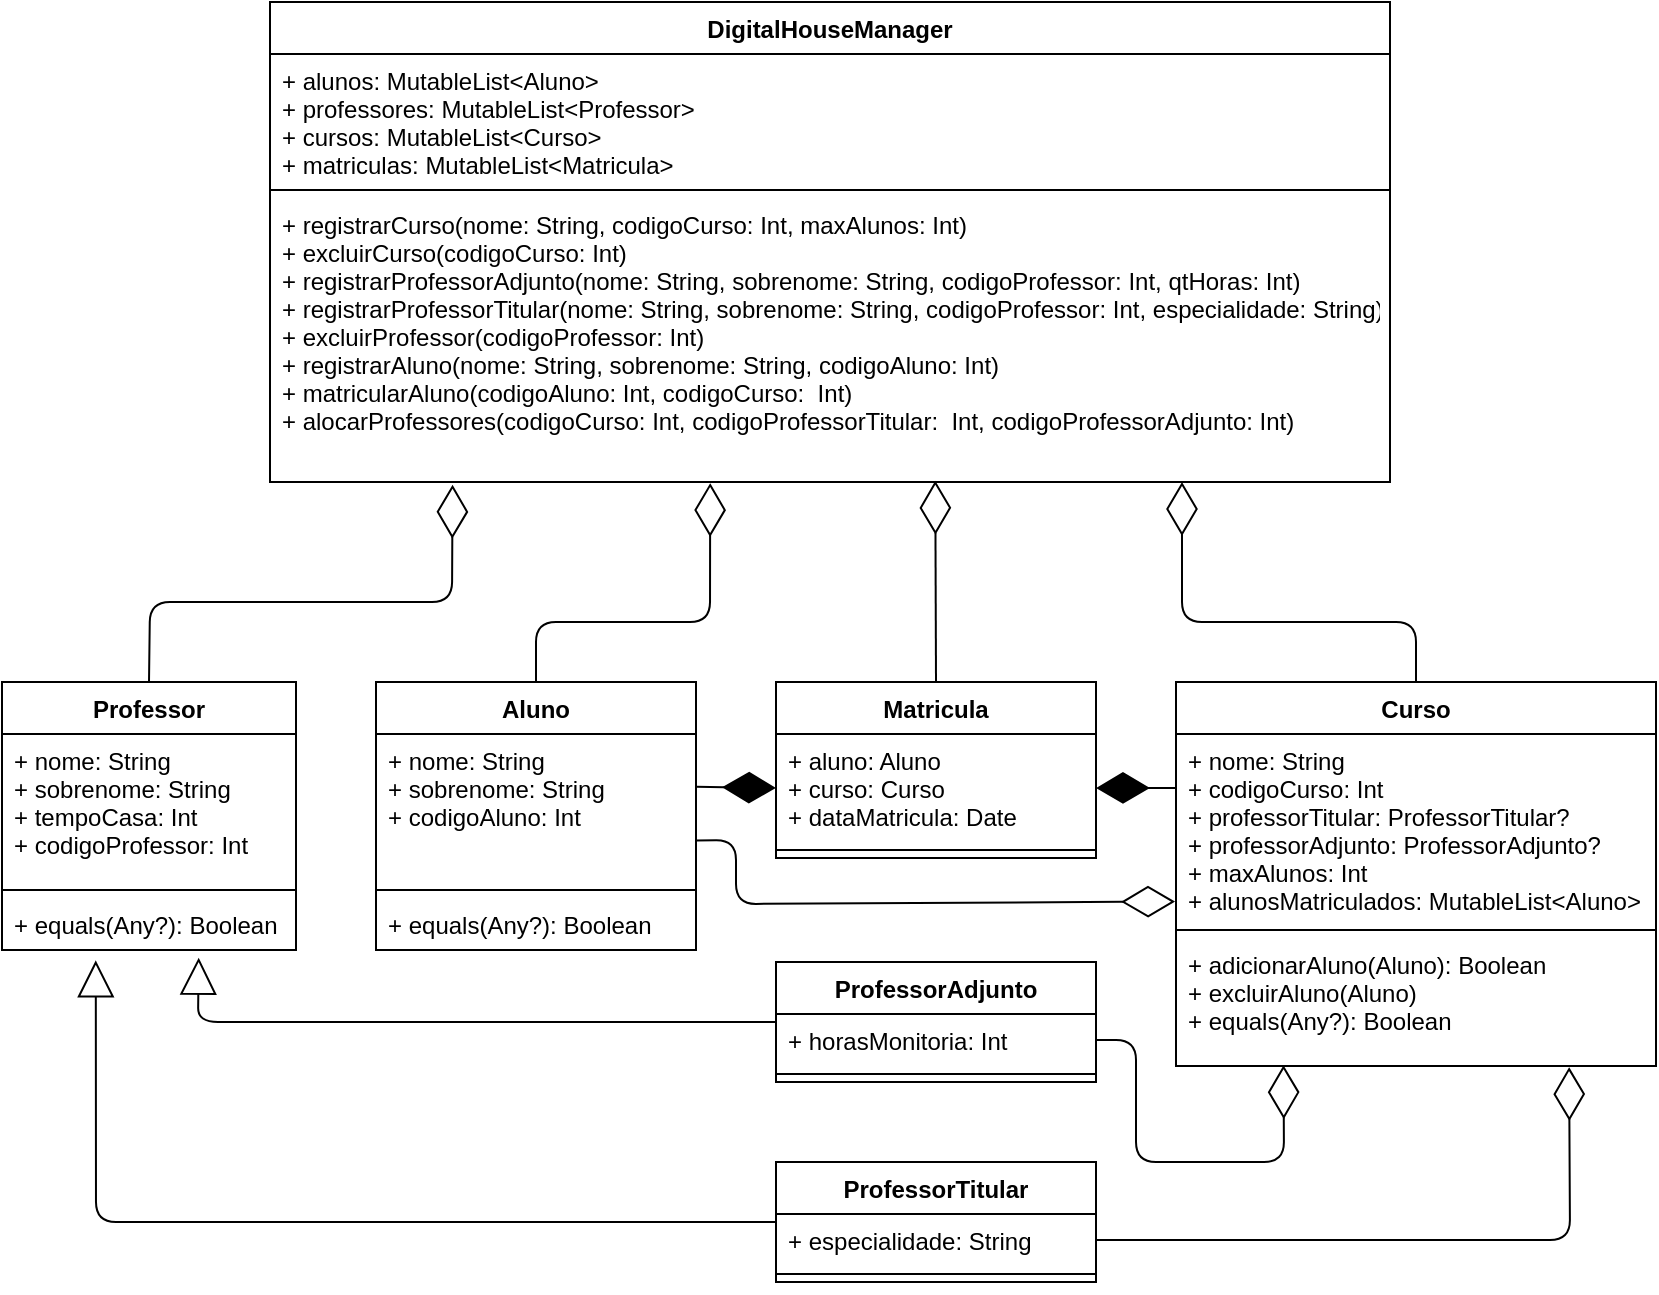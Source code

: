<mxfile version="13.7.5" type="device"><diagram id="wnTWCG0DN7KBjwDWlvHC" name="Page-1"><mxGraphModel dx="2310" dy="829" grid="1" gridSize="10" guides="1" tooltips="1" connect="1" arrows="1" fold="1" page="1" pageScale="1" pageWidth="827" pageHeight="1169" math="0" shadow="0"><root><mxCell id="0"/><mxCell id="1" parent="0"/><mxCell id="6NqTUDe6gUxeEQi10iVj-20" value="" style="endArrow=block;endSize=16;endFill=0;html=1;exitX=0;exitY=0.5;exitDx=0;exitDy=0;entryX=0.319;entryY=1.199;entryDx=0;entryDy=0;entryPerimeter=0;" edge="1" parent="1" source="6NqTUDe6gUxeEQi10iVj-13" target="6NqTUDe6gUxeEQi10iVj-12"><mxGeometry width="160" relative="1" as="geometry"><mxPoint x="-507" y="800" as="sourcePoint"/><mxPoint x="-347" y="800" as="targetPoint"/><Array as="points"><mxPoint x="-780" y="610"/></Array></mxGeometry></mxCell><mxCell id="6NqTUDe6gUxeEQi10iVj-21" value="" style="endArrow=block;endSize=16;endFill=0;html=1;exitX=0;exitY=0.5;exitDx=0;exitDy=0;entryX=0.669;entryY=1.147;entryDx=0;entryDy=0;entryPerimeter=0;" edge="1" parent="1" source="6NqTUDe6gUxeEQi10iVj-17" target="6NqTUDe6gUxeEQi10iVj-12"><mxGeometry width="160" relative="1" as="geometry"><mxPoint x="-447" y="800" as="sourcePoint"/><mxPoint x="-407" y="740.006" as="targetPoint"/><Array as="points"><mxPoint x="-729" y="510"/></Array></mxGeometry></mxCell><mxCell id="6NqTUDe6gUxeEQi10iVj-23" value="" style="endArrow=diamondThin;endFill=0;endSize=24;html=1;exitX=1;exitY=0.5;exitDx=0;exitDy=0;entryX=0.819;entryY=1.009;entryDx=0;entryDy=0;entryPerimeter=0;" edge="1" parent="1" source="6NqTUDe6gUxeEQi10iVj-14" target="6NqTUDe6gUxeEQi10iVj-8"><mxGeometry width="160" relative="1" as="geometry"><mxPoint x="-193" y="620" as="sourcePoint"/><mxPoint x="-33" y="620" as="targetPoint"/><Array as="points"><mxPoint x="-43" y="619"/></Array></mxGeometry></mxCell><mxCell id="6NqTUDe6gUxeEQi10iVj-24" value="" style="endArrow=diamondThin;endFill=0;endSize=24;html=1;exitX=1;exitY=0.5;exitDx=0;exitDy=0;entryX=0.224;entryY=0.994;entryDx=0;entryDy=0;entryPerimeter=0;" edge="1" parent="1" source="6NqTUDe6gUxeEQi10iVj-18" target="6NqTUDe6gUxeEQi10iVj-8"><mxGeometry width="160" relative="1" as="geometry"><mxPoint x="-247" y="398" as="sourcePoint"/><mxPoint x="-7" y="570" as="targetPoint"/><Array as="points"><mxPoint x="-260" y="519"/><mxPoint x="-260" y="580"/><mxPoint x="-186" y="580"/></Array></mxGeometry></mxCell><mxCell id="6NqTUDe6gUxeEQi10iVj-31" value="" style="endArrow=diamondThin;endFill=1;endSize=24;html=1;exitX=-0.002;exitY=0.287;exitDx=0;exitDy=0;exitPerimeter=0;entryX=1;entryY=0.5;entryDx=0;entryDy=0;" edge="1" parent="1" source="6NqTUDe6gUxeEQi10iVj-6" target="6NqTUDe6gUxeEQi10iVj-27"><mxGeometry width="160" relative="1" as="geometry"><mxPoint x="-147" y="360" as="sourcePoint"/><mxPoint x="-247" y="270" as="targetPoint"/></mxGeometry></mxCell><mxCell id="6NqTUDe6gUxeEQi10iVj-32" value="" style="endArrow=diamondThin;endFill=0;endSize=24;html=1;entryX=-0.002;entryY=0.891;entryDx=0;entryDy=0;entryPerimeter=0;exitX=1;exitY=0.72;exitDx=0;exitDy=0;exitPerimeter=0;" edge="1" parent="1" source="6NqTUDe6gUxeEQi10iVj-2" target="6NqTUDe6gUxeEQi10iVj-6"><mxGeometry width="160" relative="1" as="geometry"><mxPoint x="-487" y="403" as="sourcePoint"/><mxPoint x="-88" y="403" as="targetPoint"/><Array as="points"><mxPoint x="-460" y="419"/><mxPoint x="-460" y="451"/></Array></mxGeometry></mxCell><mxCell id="6NqTUDe6gUxeEQi10iVj-37" value="" style="endArrow=diamondThin;endFill=1;endSize=24;html=1;exitX=1;exitY=0.357;exitDx=0;exitDy=0;exitPerimeter=0;entryX=0;entryY=0.5;entryDx=0;entryDy=0;" edge="1" parent="1" source="6NqTUDe6gUxeEQi10iVj-2" target="6NqTUDe6gUxeEQi10iVj-27"><mxGeometry width="160" relative="1" as="geometry"><mxPoint x="-567" y="240" as="sourcePoint"/><mxPoint x="-407" y="240" as="targetPoint"/></mxGeometry></mxCell><mxCell id="6NqTUDe6gUxeEQi10iVj-38" value="" style="endArrow=diamondThin;endFill=0;endSize=24;html=1;entryX=0.594;entryY=0.996;entryDx=0;entryDy=0;entryPerimeter=0;" edge="1" parent="1" target="6NqTUDe6gUxeEQi10iVj-44"><mxGeometry width="160" relative="1" as="geometry"><mxPoint x="-360" y="340" as="sourcePoint"/><mxPoint x="-360" y="242" as="targetPoint"/></mxGeometry></mxCell><mxCell id="6NqTUDe6gUxeEQi10iVj-39" value="" style="endArrow=diamondThin;endFill=0;endSize=24;html=1;exitX=0.5;exitY=0;exitDx=0;exitDy=0;entryX=0.163;entryY=1.01;entryDx=0;entryDy=0;entryPerimeter=0;" edge="1" parent="1" source="6NqTUDe6gUxeEQi10iVj-9" target="6NqTUDe6gUxeEQi10iVj-44"><mxGeometry width="160" relative="1" as="geometry"><mxPoint x="-807" y="190" as="sourcePoint"/><mxPoint x="-630" y="270" as="targetPoint"/><Array as="points"><mxPoint x="-753" y="300"/><mxPoint x="-602" y="300"/></Array></mxGeometry></mxCell><mxCell id="6NqTUDe6gUxeEQi10iVj-40" value="" style="endArrow=diamondThin;endFill=0;endSize=24;html=1;exitX=0.5;exitY=0;exitDx=0;exitDy=0;entryX=0.393;entryY=1.004;entryDx=0;entryDy=0;entryPerimeter=0;" edge="1" parent="1" source="6NqTUDe6gUxeEQi10iVj-1" target="6NqTUDe6gUxeEQi10iVj-44"><mxGeometry width="160" relative="1" as="geometry"><mxPoint x="-587" y="250" as="sourcePoint"/><mxPoint x="-550" y="280" as="targetPoint"/><Array as="points"><mxPoint x="-560" y="310"/><mxPoint x="-473" y="310"/></Array></mxGeometry></mxCell><mxCell id="6NqTUDe6gUxeEQi10iVj-41" value="" style="endArrow=diamondThin;endFill=0;endSize=24;html=1;exitX=0.5;exitY=0;exitDx=0;exitDy=0;" edge="1" parent="1" source="6NqTUDe6gUxeEQi10iVj-5"><mxGeometry width="160" relative="1" as="geometry"><mxPoint x="-57" y="290" as="sourcePoint"/><mxPoint x="-237" y="240" as="targetPoint"/><Array as="points"><mxPoint x="-120" y="310"/><mxPoint x="-237" y="310"/></Array></mxGeometry></mxCell><mxCell id="6NqTUDe6gUxeEQi10iVj-9" value="Professor&#10;" style="swimlane;fontStyle=1;align=center;verticalAlign=top;childLayout=stackLayout;horizontal=1;startSize=26;horizontalStack=0;resizeParent=1;resizeParentMax=0;resizeLast=0;collapsible=1;marginBottom=0;" vertex="1" parent="1"><mxGeometry x="-827" y="340" width="147" height="134" as="geometry"/></mxCell><mxCell id="6NqTUDe6gUxeEQi10iVj-10" value="+ nome: String&#10;+ sobrenome: String&#10;+ tempoCasa: Int&#10;+ codigoProfessor: Int" style="text;strokeColor=none;fillColor=none;align=left;verticalAlign=top;spacingLeft=4;spacingRight=4;overflow=hidden;rotatable=0;points=[[0,0.5],[1,0.5]];portConstraint=eastwest;" vertex="1" parent="6NqTUDe6gUxeEQi10iVj-9"><mxGeometry y="26" width="147" height="74" as="geometry"/></mxCell><mxCell id="6NqTUDe6gUxeEQi10iVj-11" value="" style="line;strokeWidth=1;fillColor=none;align=left;verticalAlign=middle;spacingTop=-1;spacingLeft=3;spacingRight=3;rotatable=0;labelPosition=right;points=[];portConstraint=eastwest;" vertex="1" parent="6NqTUDe6gUxeEQi10iVj-9"><mxGeometry y="100" width="147" height="8" as="geometry"/></mxCell><mxCell id="6NqTUDe6gUxeEQi10iVj-12" value="+ equals(Any?): Boolean" style="text;strokeColor=none;fillColor=none;align=left;verticalAlign=top;spacingLeft=4;spacingRight=4;overflow=hidden;rotatable=0;points=[[0,0.5],[1,0.5]];portConstraint=eastwest;" vertex="1" parent="6NqTUDe6gUxeEQi10iVj-9"><mxGeometry y="108" width="147" height="26" as="geometry"/></mxCell><mxCell id="6NqTUDe6gUxeEQi10iVj-1" value="Aluno&#10;" style="swimlane;fontStyle=1;align=center;verticalAlign=top;childLayout=stackLayout;horizontal=1;startSize=26;horizontalStack=0;resizeParent=1;resizeParentMax=0;resizeLast=0;collapsible=1;marginBottom=0;" vertex="1" parent="1"><mxGeometry x="-640" y="340" width="160" height="134" as="geometry"><mxRectangle x="140" y="220" width="70" height="26" as="alternateBounds"/></mxGeometry></mxCell><mxCell id="6NqTUDe6gUxeEQi10iVj-2" value="+ nome: String&#10;+ sobrenome: String&#10;+ codigoAluno: Int" style="text;strokeColor=none;fillColor=none;align=left;verticalAlign=top;spacingLeft=4;spacingRight=4;overflow=hidden;rotatable=0;points=[[0,0.5],[1,0.5]];portConstraint=eastwest;" vertex="1" parent="6NqTUDe6gUxeEQi10iVj-1"><mxGeometry y="26" width="160" height="74" as="geometry"/></mxCell><mxCell id="6NqTUDe6gUxeEQi10iVj-3" value="" style="line;strokeWidth=1;fillColor=none;align=left;verticalAlign=middle;spacingTop=-1;spacingLeft=3;spacingRight=3;rotatable=0;labelPosition=right;points=[];portConstraint=eastwest;" vertex="1" parent="6NqTUDe6gUxeEQi10iVj-1"><mxGeometry y="100" width="160" height="8" as="geometry"/></mxCell><mxCell id="6NqTUDe6gUxeEQi10iVj-4" value="+ equals(Any?): Boolean" style="text;strokeColor=none;fillColor=none;align=left;verticalAlign=top;spacingLeft=4;spacingRight=4;overflow=hidden;rotatable=0;points=[[0,0.5],[1,0.5]];portConstraint=eastwest;" vertex="1" parent="6NqTUDe6gUxeEQi10iVj-1"><mxGeometry y="108" width="160" height="26" as="geometry"/></mxCell><mxCell id="6NqTUDe6gUxeEQi10iVj-26" value="Matricula&#10;" style="swimlane;fontStyle=1;align=center;verticalAlign=top;childLayout=stackLayout;horizontal=1;startSize=26;horizontalStack=0;resizeParent=1;resizeParentMax=0;resizeLast=0;collapsible=1;marginBottom=0;" vertex="1" parent="1"><mxGeometry x="-440" y="340" width="160" height="88" as="geometry"/></mxCell><mxCell id="6NqTUDe6gUxeEQi10iVj-27" value="+ aluno: Aluno&#10;+ curso: Curso&#10;+ dataMatricula: Date&#10;" style="text;strokeColor=none;fillColor=none;align=left;verticalAlign=top;spacingLeft=4;spacingRight=4;overflow=hidden;rotatable=0;points=[[0,0.5],[1,0.5]];portConstraint=eastwest;" vertex="1" parent="6NqTUDe6gUxeEQi10iVj-26"><mxGeometry y="26" width="160" height="54" as="geometry"/></mxCell><mxCell id="6NqTUDe6gUxeEQi10iVj-28" value="" style="line;strokeWidth=1;fillColor=none;align=left;verticalAlign=middle;spacingTop=-1;spacingLeft=3;spacingRight=3;rotatable=0;labelPosition=right;points=[];portConstraint=eastwest;" vertex="1" parent="6NqTUDe6gUxeEQi10iVj-26"><mxGeometry y="80" width="160" height="8" as="geometry"/></mxCell><mxCell id="6NqTUDe6gUxeEQi10iVj-5" value="Curso" style="swimlane;fontStyle=1;align=center;verticalAlign=top;childLayout=stackLayout;horizontal=1;startSize=26;horizontalStack=0;resizeParent=1;resizeParentMax=0;resizeLast=0;collapsible=1;marginBottom=0;" vertex="1" parent="1"><mxGeometry x="-240" y="340" width="240" height="192" as="geometry"/></mxCell><mxCell id="6NqTUDe6gUxeEQi10iVj-6" value="+ nome: String&#10;+ codigoCurso: Int&#10;+ professorTitular: ProfessorTitular?&#10;+ professorAdjunto: ProfessorAdjunto?&#10;+ maxAlunos: Int&#10;+ alunosMatriculados: MutableList&lt;Aluno&gt;&#10;" style="text;strokeColor=none;fillColor=none;align=left;verticalAlign=top;spacingLeft=4;spacingRight=4;overflow=hidden;rotatable=0;points=[[0,0.5],[1,0.5]];portConstraint=eastwest;" vertex="1" parent="6NqTUDe6gUxeEQi10iVj-5"><mxGeometry y="26" width="240" height="94" as="geometry"/></mxCell><mxCell id="6NqTUDe6gUxeEQi10iVj-7" value="" style="line;strokeWidth=1;fillColor=none;align=left;verticalAlign=middle;spacingTop=-1;spacingLeft=3;spacingRight=3;rotatable=0;labelPosition=right;points=[];portConstraint=eastwest;" vertex="1" parent="6NqTUDe6gUxeEQi10iVj-5"><mxGeometry y="120" width="240" height="8" as="geometry"/></mxCell><mxCell id="6NqTUDe6gUxeEQi10iVj-8" value="+ adicionarAluno(Aluno): Boolean&#10;+ excluirAluno(Aluno)&#10;+ equals(Any?): Boolean" style="text;strokeColor=none;fillColor=none;align=left;verticalAlign=top;spacingLeft=4;spacingRight=4;overflow=hidden;rotatable=0;points=[[0,0.5],[1,0.5]];portConstraint=eastwest;" vertex="1" parent="6NqTUDe6gUxeEQi10iVj-5"><mxGeometry y="128" width="240" height="64" as="geometry"/></mxCell><mxCell id="6NqTUDe6gUxeEQi10iVj-17" value="ProfessorAdjunto" style="swimlane;fontStyle=1;align=center;verticalAlign=top;childLayout=stackLayout;horizontal=1;startSize=26;horizontalStack=0;resizeParent=1;resizeParentMax=0;resizeLast=0;collapsible=1;marginBottom=0;" vertex="1" parent="1"><mxGeometry x="-440" y="480" width="160" height="60" as="geometry"/></mxCell><mxCell id="6NqTUDe6gUxeEQi10iVj-18" value="+ horasMonitoria: Int&#10;" style="text;strokeColor=none;fillColor=none;align=left;verticalAlign=top;spacingLeft=4;spacingRight=4;overflow=hidden;rotatable=0;points=[[0,0.5],[1,0.5]];portConstraint=eastwest;" vertex="1" parent="6NqTUDe6gUxeEQi10iVj-17"><mxGeometry y="26" width="160" height="26" as="geometry"/></mxCell><mxCell id="6NqTUDe6gUxeEQi10iVj-19" value="" style="line;strokeWidth=1;fillColor=none;align=left;verticalAlign=middle;spacingTop=-1;spacingLeft=3;spacingRight=3;rotatable=0;labelPosition=right;points=[];portConstraint=eastwest;" vertex="1" parent="6NqTUDe6gUxeEQi10iVj-17"><mxGeometry y="52" width="160" height="8" as="geometry"/></mxCell><mxCell id="6NqTUDe6gUxeEQi10iVj-33" value="DigitalHouseManager&#10;" style="swimlane;fontStyle=1;align=center;verticalAlign=top;childLayout=stackLayout;horizontal=1;startSize=26;horizontalStack=0;resizeParent=1;resizeParentMax=0;resizeLast=0;collapsible=1;marginBottom=0;" vertex="1" parent="1"><mxGeometry x="-693" width="560" height="240" as="geometry"/></mxCell><mxCell id="6NqTUDe6gUxeEQi10iVj-34" value="+ alunos: MutableList&lt;Aluno&gt;&#10;+ professores: MutableList&lt;Professor&gt;&#10;+ cursos: MutableList&lt;Curso&gt;&#10;+ matriculas: MutableList&lt;Matricula&gt;" style="text;strokeColor=none;fillColor=none;align=left;verticalAlign=top;spacingLeft=4;spacingRight=4;overflow=hidden;rotatable=0;points=[[0,0.5],[1,0.5]];portConstraint=eastwest;" vertex="1" parent="6NqTUDe6gUxeEQi10iVj-33"><mxGeometry y="26" width="560" height="64" as="geometry"/></mxCell><mxCell id="6NqTUDe6gUxeEQi10iVj-46" value="" style="line;strokeWidth=1;fillColor=none;align=left;verticalAlign=middle;spacingTop=-1;spacingLeft=3;spacingRight=3;rotatable=0;labelPosition=right;points=[];portConstraint=eastwest;" vertex="1" parent="6NqTUDe6gUxeEQi10iVj-33"><mxGeometry y="90" width="560" height="8" as="geometry"/></mxCell><mxCell id="6NqTUDe6gUxeEQi10iVj-44" value="+ registrarCurso(nome: String, codigoCurso: Int, maxAlunos: Int)&#10;+ excluirCurso(codigoCurso: Int)&#10;+ registrarProfessorAdjunto(nome: String, sobrenome: String, codigoProfessor: Int, qtHoras: Int)&#10;+ registrarProfessorTitular(nome: String, sobrenome: String, codigoProfessor: Int, especialidade: String)&#10;+ excluirProfessor(codigoProfessor: Int)&#10;+ registrarAluno(nome: String, sobrenome: String, codigoAluno: Int)&#10;+ matricularAluno(codigoAluno: Int, codigoCurso:  Int)&#10;+ alocarProfessores(codigoCurso: Int, codigoProfessorTitular:  Int, codigoProfessorAdjunto: Int)" style="text;strokeColor=none;fillColor=none;align=left;verticalAlign=top;spacingLeft=4;spacingRight=4;overflow=hidden;rotatable=0;points=[[0,0.5],[1,0.5]];portConstraint=eastwest;" vertex="1" parent="6NqTUDe6gUxeEQi10iVj-33"><mxGeometry y="98" width="560" height="142" as="geometry"/></mxCell><mxCell id="6NqTUDe6gUxeEQi10iVj-13" value="ProfessorTitular&#10;" style="swimlane;fontStyle=1;align=center;verticalAlign=top;childLayout=stackLayout;horizontal=1;startSize=26;horizontalStack=0;resizeParent=1;resizeParentMax=0;resizeLast=0;collapsible=1;marginBottom=0;" vertex="1" parent="1"><mxGeometry x="-440" y="580" width="160" height="60" as="geometry"/></mxCell><mxCell id="6NqTUDe6gUxeEQi10iVj-14" value="+ especialidade: String&#10;" style="text;strokeColor=none;fillColor=none;align=left;verticalAlign=top;spacingLeft=4;spacingRight=4;overflow=hidden;rotatable=0;points=[[0,0.5],[1,0.5]];portConstraint=eastwest;" vertex="1" parent="6NqTUDe6gUxeEQi10iVj-13"><mxGeometry y="26" width="160" height="26" as="geometry"/></mxCell><mxCell id="6NqTUDe6gUxeEQi10iVj-15" value="" style="line;strokeWidth=1;fillColor=none;align=left;verticalAlign=middle;spacingTop=-1;spacingLeft=3;spacingRight=3;rotatable=0;labelPosition=right;points=[];portConstraint=eastwest;" vertex="1" parent="6NqTUDe6gUxeEQi10iVj-13"><mxGeometry y="52" width="160" height="8" as="geometry"/></mxCell></root></mxGraphModel></diagram></mxfile>